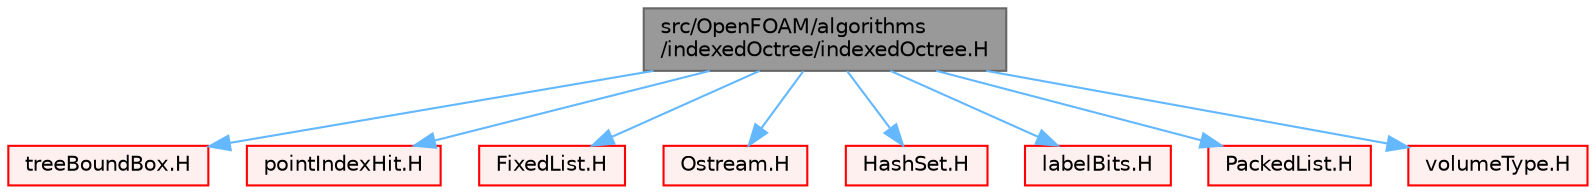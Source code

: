 digraph "src/OpenFOAM/algorithms/indexedOctree/indexedOctree.H"
{
 // LATEX_PDF_SIZE
  bgcolor="transparent";
  edge [fontname=Helvetica,fontsize=10,labelfontname=Helvetica,labelfontsize=10];
  node [fontname=Helvetica,fontsize=10,shape=box,height=0.2,width=0.4];
  Node1 [id="Node000001",label="src/OpenFOAM/algorithms\l/indexedOctree/indexedOctree.H",height=0.2,width=0.4,color="gray40", fillcolor="grey60", style="filled", fontcolor="black",tooltip=" "];
  Node1 -> Node2 [id="edge1_Node000001_Node000002",color="steelblue1",style="solid",tooltip=" "];
  Node2 [id="Node000002",label="treeBoundBox.H",height=0.2,width=0.4,color="red", fillcolor="#FFF0F0", style="filled",URL="$treeBoundBox_8H.html",tooltip=" "];
  Node1 -> Node222 [id="edge2_Node000001_Node000222",color="steelblue1",style="solid",tooltip=" "];
  Node222 [id="Node000222",label="pointIndexHit.H",height=0.2,width=0.4,color="red", fillcolor="#FFF0F0", style="filled",URL="$pointIndexHit_8H.html",tooltip=" "];
  Node1 -> Node111 [id="edge3_Node000001_Node000111",color="steelblue1",style="solid",tooltip=" "];
  Node111 [id="Node000111",label="FixedList.H",height=0.2,width=0.4,color="red", fillcolor="#FFF0F0", style="filled",URL="$FixedList_8H.html",tooltip=" "];
  Node1 -> Node48 [id="edge4_Node000001_Node000048",color="steelblue1",style="solid",tooltip=" "];
  Node48 [id="Node000048",label="Ostream.H",height=0.2,width=0.4,color="red", fillcolor="#FFF0F0", style="filled",URL="$Ostream_8H.html",tooltip=" "];
  Node1 -> Node155 [id="edge5_Node000001_Node000155",color="steelblue1",style="solid",tooltip=" "];
  Node155 [id="Node000155",label="HashSet.H",height=0.2,width=0.4,color="red", fillcolor="#FFF0F0", style="filled",URL="$HashSet_8H.html",tooltip=" "];
  Node1 -> Node223 [id="edge6_Node000001_Node000223",color="steelblue1",style="solid",tooltip=" "];
  Node223 [id="Node000223",label="labelBits.H",height=0.2,width=0.4,color="red", fillcolor="#FFF0F0", style="filled",URL="$labelBits_8H.html",tooltip=" "];
  Node1 -> Node158 [id="edge7_Node000001_Node000158",color="steelblue1",style="solid",tooltip=" "];
  Node158 [id="Node000158",label="PackedList.H",height=0.2,width=0.4,color="red", fillcolor="#FFF0F0", style="filled",URL="$PackedList_8H.html",tooltip=" "];
  Node1 -> Node224 [id="edge8_Node000001_Node000224",color="steelblue1",style="solid",tooltip=" "];
  Node224 [id="Node000224",label="volumeType.H",height=0.2,width=0.4,color="red", fillcolor="#FFF0F0", style="filled",URL="$volumeType_8H.html",tooltip=" "];
}
